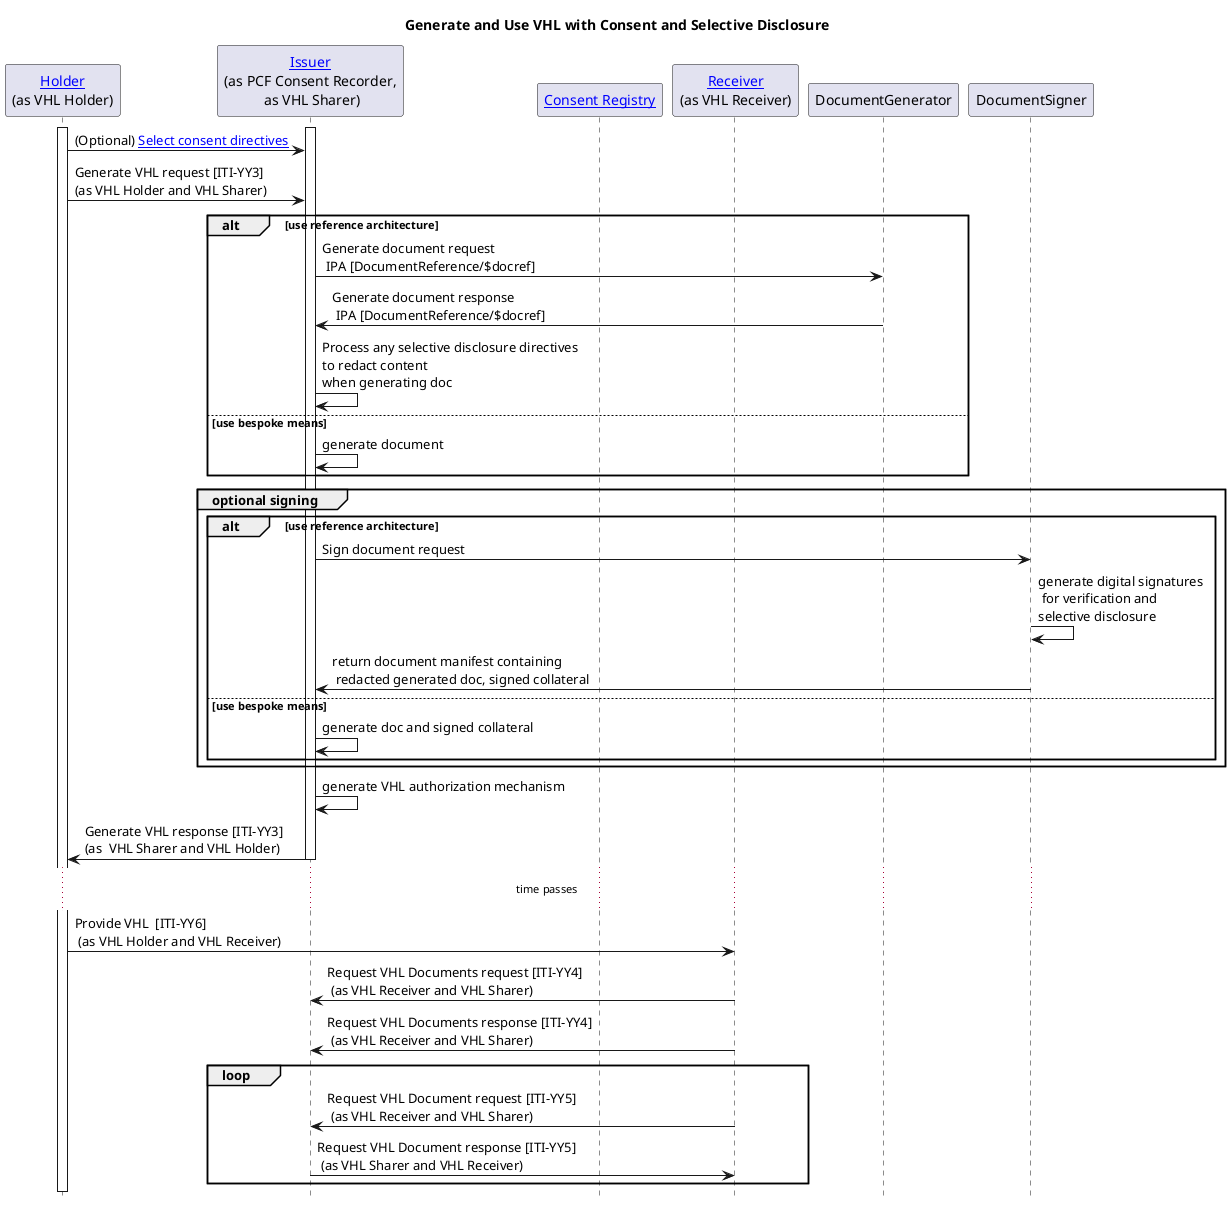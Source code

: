 @startuml
skinparam svgDimensionStyle false
hide footbox
Title Generate and Use VHL with Consent and Selective Disclosure



participant "[[system-actors.html#Holder Holder]]\n(as VHL Holder)" as Holder
participant "[[system-actors.html#Issuer Issuer]]\n(as PCF Consent Recorder,\n as VHL Sharer)" as Issuer
participant "[[system-actors.html#ConsentRegistry Consent Registry]]" as PCFConsentRegistry
participant "[[system-actors.html#Receiver Receiver]]\n(as VHL Receiver)" as Receiver

activate Holder
activate Issuer


Holder -> Issuer : (Optional) [[#consent-selection Select consent directives]]			


Holder -> Issuer : Generate VHL request [ITI-YY3] \n(as VHL Holder and VHL Sharer)				
alt use reference architecture
  Issuer -> DocumentGenerator: Generate document request\n IPA [DocumentReference/$docref]
  DocumentGenerator -> Issuer: Generate document response\n IPA [DocumentReference/$docref]
Issuer -> Issuer: Process any selective disclosure directives\nto redact content\nwhen generating doc

else use bespoke means
  Issuer -> Issuer : generate document
end
		
group optional signing
  alt use reference architecture			
    Issuer -> DocumentSigner: Sign document request
    DocumentSigner -> DocumentSigner: generate digital signatures\n for verification and\nselective disclosure
    DocumentSigner -> Issuer: return document manifest containing\n redacted generated doc, signed collateral
  else use bespoke means
    Issuer -> Issuer: generate doc and signed collateral
  end					
end 
					
Issuer -> Issuer : generate VHL authorization mechanism		
		
Issuer -> Holder : Generate VHL response [ITI-YY3] \n(as  VHL Sharer and VHL Holder)
deactivate Issuer
... time passes ...				

Holder -> Receiver : Provide VHL  [ITI-YY6]\n (as VHL Holder and VHL Receiver)
Receiver -> Issuer : Request VHL Documents request [ITI-YY4]\n (as VHL Receiver and VHL Sharer)
Receiver -> Issuer : Request VHL Documents response [ITI-YY4]\n (as VHL Receiver and VHL Sharer)
loop
 Receiver -> Issuer : Request VHL Document request [ITI-YY5]\n (as VHL Receiver and VHL Sharer)
 Issuer -> Receiver : Request VHL Document response [ITI-YY5]\n (as VHL Sharer and VHL Receiver)
end loop

@enduml
